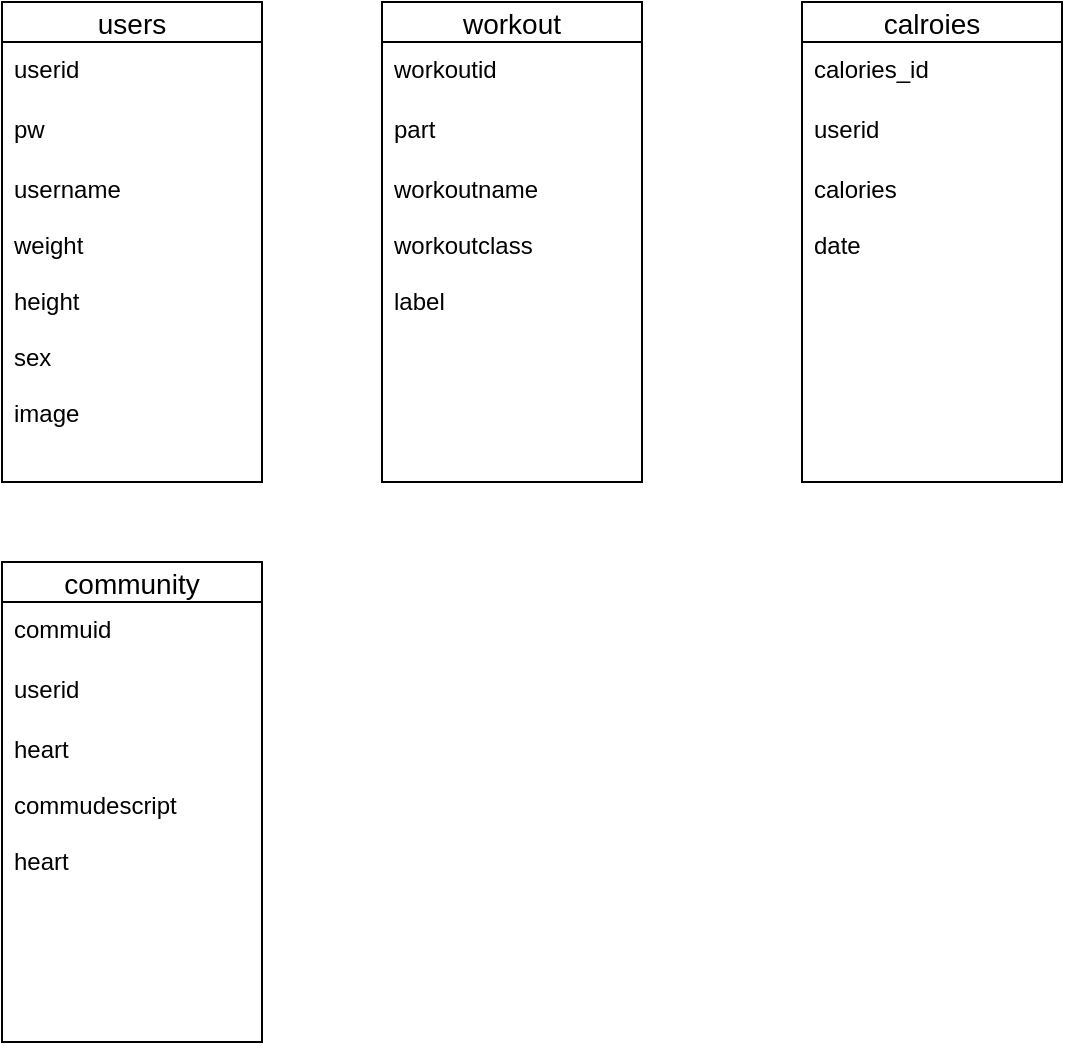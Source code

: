 <mxfile version="15.6.2" type="github">
  <diagram id="C5RBs43oDa-KdzZeNtuy" name="Page-1">
    <mxGraphModel dx="738" dy="511" grid="1" gridSize="10" guides="1" tooltips="1" connect="1" arrows="1" fold="1" page="1" pageScale="1" pageWidth="827" pageHeight="1169" math="0" shadow="0">
      <root>
        <mxCell id="WIyWlLk6GJQsqaUBKTNV-0" />
        <mxCell id="WIyWlLk6GJQsqaUBKTNV-1" parent="WIyWlLk6GJQsqaUBKTNV-0" />
        <mxCell id="vd-_R8V9__9j6Pd6zYEi-0" value="users" style="swimlane;fontStyle=0;childLayout=stackLayout;horizontal=1;startSize=20;horizontalStack=0;resizeParent=1;resizeParentMax=0;resizeLast=0;collapsible=1;marginBottom=0;align=center;fontSize=14;" vertex="1" parent="WIyWlLk6GJQsqaUBKTNV-1">
          <mxGeometry width="130" height="240" as="geometry" />
        </mxCell>
        <mxCell id="vd-_R8V9__9j6Pd6zYEi-1" value="userid&#xa;&#xa;" style="text;strokeColor=none;fillColor=none;spacingLeft=4;spacingRight=4;overflow=hidden;rotatable=0;points=[[0,0.5],[1,0.5]];portConstraint=eastwest;fontSize=12;" vertex="1" parent="vd-_R8V9__9j6Pd6zYEi-0">
          <mxGeometry y="20" width="130" height="30" as="geometry" />
        </mxCell>
        <mxCell id="vd-_R8V9__9j6Pd6zYEi-2" value="pw" style="text;strokeColor=none;fillColor=none;spacingLeft=4;spacingRight=4;overflow=hidden;rotatable=0;points=[[0,0.5],[1,0.5]];portConstraint=eastwest;fontSize=12;" vertex="1" parent="vd-_R8V9__9j6Pd6zYEi-0">
          <mxGeometry y="50" width="130" height="30" as="geometry" />
        </mxCell>
        <mxCell id="vd-_R8V9__9j6Pd6zYEi-3" value="username&#xa;&#xa;weight&#xa;&#xa;height&#xa;&#xa;sex&#xa;&#xa;image" style="text;strokeColor=none;fillColor=none;spacingLeft=4;spacingRight=4;overflow=hidden;rotatable=0;points=[[0,0.5],[1,0.5]];portConstraint=eastwest;fontSize=12;" vertex="1" parent="vd-_R8V9__9j6Pd6zYEi-0">
          <mxGeometry y="80" width="130" height="160" as="geometry" />
        </mxCell>
        <mxCell id="vd-_R8V9__9j6Pd6zYEi-5" value="workout" style="swimlane;fontStyle=0;childLayout=stackLayout;horizontal=1;startSize=20;horizontalStack=0;resizeParent=1;resizeParentMax=0;resizeLast=0;collapsible=1;marginBottom=0;align=center;fontSize=14;" vertex="1" parent="WIyWlLk6GJQsqaUBKTNV-1">
          <mxGeometry x="190" width="130" height="240" as="geometry" />
        </mxCell>
        <mxCell id="vd-_R8V9__9j6Pd6zYEi-6" value="workoutid&#xa;" style="text;strokeColor=none;fillColor=none;spacingLeft=4;spacingRight=4;overflow=hidden;rotatable=0;points=[[0,0.5],[1,0.5]];portConstraint=eastwest;fontSize=12;" vertex="1" parent="vd-_R8V9__9j6Pd6zYEi-5">
          <mxGeometry y="20" width="130" height="30" as="geometry" />
        </mxCell>
        <mxCell id="vd-_R8V9__9j6Pd6zYEi-7" value="part" style="text;strokeColor=none;fillColor=none;spacingLeft=4;spacingRight=4;overflow=hidden;rotatable=0;points=[[0,0.5],[1,0.5]];portConstraint=eastwest;fontSize=12;" vertex="1" parent="vd-_R8V9__9j6Pd6zYEi-5">
          <mxGeometry y="50" width="130" height="30" as="geometry" />
        </mxCell>
        <mxCell id="vd-_R8V9__9j6Pd6zYEi-8" value="workoutname&#xa;&#xa;workoutclass&#xa;&#xa;label" style="text;strokeColor=none;fillColor=none;spacingLeft=4;spacingRight=4;overflow=hidden;rotatable=0;points=[[0,0.5],[1,0.5]];portConstraint=eastwest;fontSize=12;" vertex="1" parent="vd-_R8V9__9j6Pd6zYEi-5">
          <mxGeometry y="80" width="130" height="160" as="geometry" />
        </mxCell>
        <mxCell id="vd-_R8V9__9j6Pd6zYEi-9" value="calroies" style="swimlane;fontStyle=0;childLayout=stackLayout;horizontal=1;startSize=20;horizontalStack=0;resizeParent=1;resizeParentMax=0;resizeLast=0;collapsible=1;marginBottom=0;align=center;fontSize=14;" vertex="1" parent="WIyWlLk6GJQsqaUBKTNV-1">
          <mxGeometry x="400" width="130" height="240" as="geometry" />
        </mxCell>
        <mxCell id="vd-_R8V9__9j6Pd6zYEi-10" value="calories_id" style="text;strokeColor=none;fillColor=none;spacingLeft=4;spacingRight=4;overflow=hidden;rotatable=0;points=[[0,0.5],[1,0.5]];portConstraint=eastwest;fontSize=12;" vertex="1" parent="vd-_R8V9__9j6Pd6zYEi-9">
          <mxGeometry y="20" width="130" height="30" as="geometry" />
        </mxCell>
        <mxCell id="vd-_R8V9__9j6Pd6zYEi-11" value="userid" style="text;strokeColor=none;fillColor=none;spacingLeft=4;spacingRight=4;overflow=hidden;rotatable=0;points=[[0,0.5],[1,0.5]];portConstraint=eastwest;fontSize=12;" vertex="1" parent="vd-_R8V9__9j6Pd6zYEi-9">
          <mxGeometry y="50" width="130" height="30" as="geometry" />
        </mxCell>
        <mxCell id="vd-_R8V9__9j6Pd6zYEi-12" value="calories&#xa;&#xa;date&#xa;" style="text;strokeColor=none;fillColor=none;spacingLeft=4;spacingRight=4;overflow=hidden;rotatable=0;points=[[0,0.5],[1,0.5]];portConstraint=eastwest;fontSize=12;" vertex="1" parent="vd-_R8V9__9j6Pd6zYEi-9">
          <mxGeometry y="80" width="130" height="160" as="geometry" />
        </mxCell>
        <mxCell id="vd-_R8V9__9j6Pd6zYEi-13" value="community" style="swimlane;fontStyle=0;childLayout=stackLayout;horizontal=1;startSize=20;horizontalStack=0;resizeParent=1;resizeParentMax=0;resizeLast=0;collapsible=1;marginBottom=0;align=center;fontSize=14;" vertex="1" parent="WIyWlLk6GJQsqaUBKTNV-1">
          <mxGeometry y="280" width="130" height="240" as="geometry" />
        </mxCell>
        <mxCell id="vd-_R8V9__9j6Pd6zYEi-14" value="commuid" style="text;strokeColor=none;fillColor=none;spacingLeft=4;spacingRight=4;overflow=hidden;rotatable=0;points=[[0,0.5],[1,0.5]];portConstraint=eastwest;fontSize=12;" vertex="1" parent="vd-_R8V9__9j6Pd6zYEi-13">
          <mxGeometry y="20" width="130" height="30" as="geometry" />
        </mxCell>
        <mxCell id="vd-_R8V9__9j6Pd6zYEi-15" value="userid&#xa;&#xa;&#xa;" style="text;strokeColor=none;fillColor=none;spacingLeft=4;spacingRight=4;overflow=hidden;rotatable=0;points=[[0,0.5],[1,0.5]];portConstraint=eastwest;fontSize=12;" vertex="1" parent="vd-_R8V9__9j6Pd6zYEi-13">
          <mxGeometry y="50" width="130" height="30" as="geometry" />
        </mxCell>
        <mxCell id="vd-_R8V9__9j6Pd6zYEi-16" value="heart&#xa;&#xa;commudescript&#xa;&#xa;heart" style="text;strokeColor=none;fillColor=none;spacingLeft=4;spacingRight=4;overflow=hidden;rotatable=0;points=[[0,0.5],[1,0.5]];portConstraint=eastwest;fontSize=12;" vertex="1" parent="vd-_R8V9__9j6Pd6zYEi-13">
          <mxGeometry y="80" width="130" height="160" as="geometry" />
        </mxCell>
      </root>
    </mxGraphModel>
  </diagram>
</mxfile>
